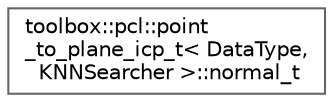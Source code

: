 digraph "Graphical Class Hierarchy"
{
 // LATEX_PDF_SIZE
  bgcolor="transparent";
  edge [fontname=Helvetica,fontsize=10,labelfontname=Helvetica,labelfontsize=10];
  node [fontname=Helvetica,fontsize=10,shape=box,height=0.2,width=0.4];
  rankdir="LR";
  Node0 [id="Node000000",label="toolbox::pcl::point\l_to_plane_icp_t\< DataType,\l KNNSearcher \>::normal_t",height=0.2,width=0.4,color="grey40", fillcolor="white", style="filled",URL="$structtoolbox_1_1pcl_1_1point__to__plane__icp__t_1_1normal__t.html",tooltip=" "];
}
